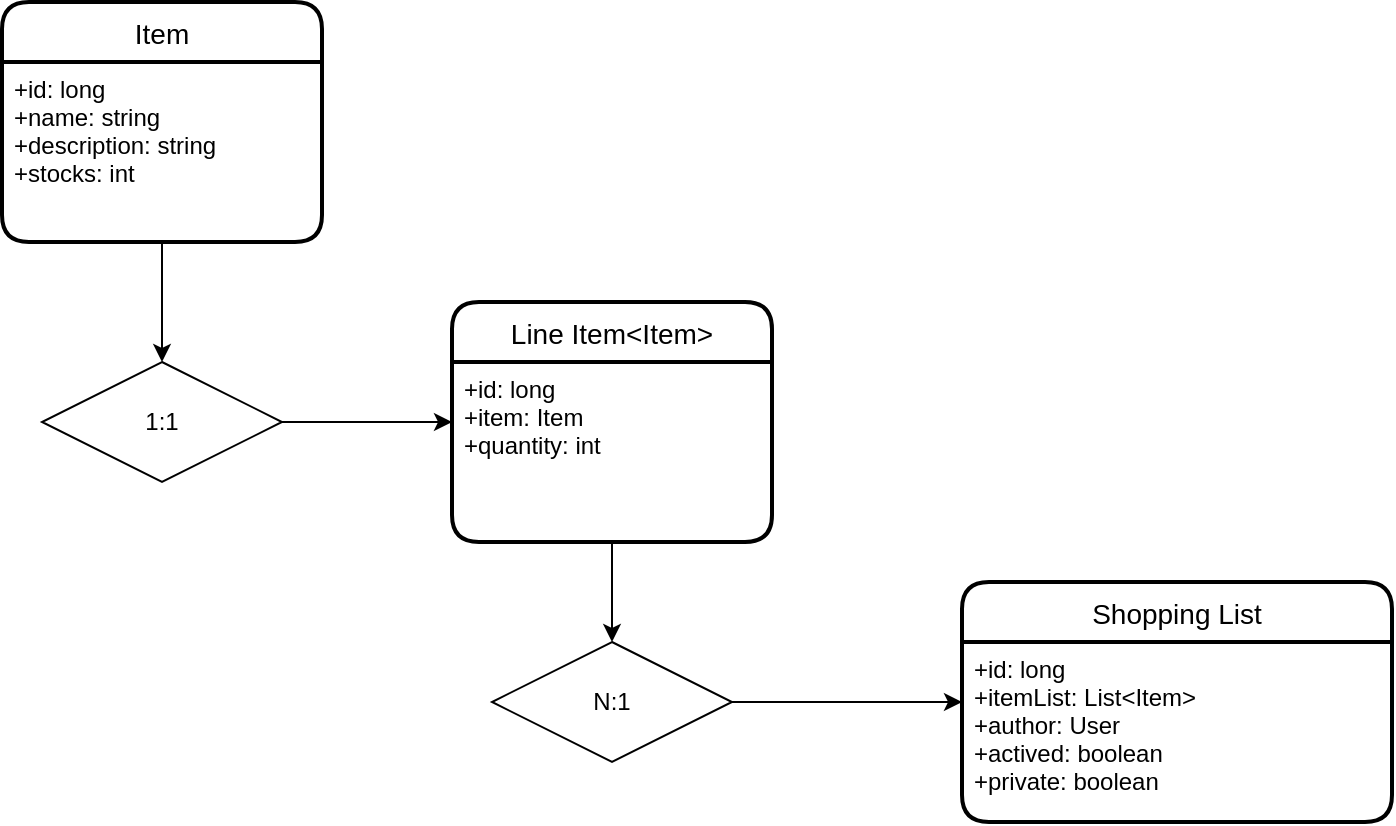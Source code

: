 <mxfile version="16.5.1" type="device"><diagram id="R2lEEEUBdFMjLlhIrx00" name="Page-1"><mxGraphModel dx="1102" dy="1025" grid="1" gridSize="10" guides="1" tooltips="1" connect="1" arrows="1" fold="1" page="1" pageScale="1" pageWidth="850" pageHeight="1100" math="0" shadow="0" extFonts="Permanent Marker^https://fonts.googleapis.com/css?family=Permanent+Marker"><root><mxCell id="0"/><mxCell id="1" parent="0"/><mxCell id="RGnAkdg2kfO1Fm073o7E-1" value="Item" style="swimlane;childLayout=stackLayout;horizontal=1;startSize=30;horizontalStack=0;rounded=1;fontSize=14;fontStyle=0;strokeWidth=2;resizeParent=0;resizeLast=1;shadow=0;dashed=0;align=center;" vertex="1" parent="1"><mxGeometry x="78" y="40" width="160" height="120" as="geometry"/></mxCell><mxCell id="RGnAkdg2kfO1Fm073o7E-2" value="+id: long&#10;+name: string&#10;+description: string&#10;+stocks: int" style="align=left;strokeColor=none;fillColor=none;spacingLeft=4;fontSize=12;verticalAlign=top;resizable=0;rotatable=0;part=1;" vertex="1" parent="RGnAkdg2kfO1Fm073o7E-1"><mxGeometry y="30" width="160" height="90" as="geometry"/></mxCell><mxCell id="RGnAkdg2kfO1Fm073o7E-6" value="Shopping List" style="swimlane;childLayout=stackLayout;horizontal=1;startSize=30;horizontalStack=0;rounded=1;fontSize=14;fontStyle=0;strokeWidth=2;resizeParent=0;resizeLast=1;shadow=0;dashed=0;align=center;" vertex="1" parent="1"><mxGeometry x="558" y="330" width="215" height="120" as="geometry"/></mxCell><mxCell id="RGnAkdg2kfO1Fm073o7E-7" value="+id: long&#10;+itemList: List&lt;Item&gt;&#10;+author: User&#10;+actived: boolean&#10;+private: boolean" style="align=left;strokeColor=none;fillColor=none;spacingLeft=4;fontSize=12;verticalAlign=top;resizable=0;rotatable=0;part=1;" vertex="1" parent="RGnAkdg2kfO1Fm073o7E-6"><mxGeometry y="30" width="215" height="90" as="geometry"/></mxCell><mxCell id="RGnAkdg2kfO1Fm073o7E-28" style="edgeStyle=orthogonalEdgeStyle;rounded=0;orthogonalLoop=1;jettySize=auto;html=1;entryX=0.5;entryY=0;entryDx=0;entryDy=0;" edge="1" parent="1" source="RGnAkdg2kfO1Fm073o7E-14" target="RGnAkdg2kfO1Fm073o7E-27"><mxGeometry relative="1" as="geometry"/></mxCell><mxCell id="RGnAkdg2kfO1Fm073o7E-14" value="Line Item&lt;Item&gt;" style="swimlane;childLayout=stackLayout;horizontal=1;startSize=30;horizontalStack=0;rounded=1;fontSize=14;fontStyle=0;strokeWidth=2;resizeParent=0;resizeLast=1;shadow=0;dashed=0;align=center;" vertex="1" parent="1"><mxGeometry x="303" y="190" width="160" height="120" as="geometry"/></mxCell><mxCell id="RGnAkdg2kfO1Fm073o7E-15" value="+id: long&#10;+item: Item&#10;+quantity: int" style="align=left;strokeColor=none;fillColor=none;spacingLeft=4;fontSize=12;verticalAlign=top;resizable=0;rotatable=0;part=1;" vertex="1" parent="RGnAkdg2kfO1Fm073o7E-14"><mxGeometry y="30" width="160" height="90" as="geometry"/></mxCell><mxCell id="RGnAkdg2kfO1Fm073o7E-26" style="edgeStyle=orthogonalEdgeStyle;rounded=0;orthogonalLoop=1;jettySize=auto;html=1;entryX=0;entryY=0.5;entryDx=0;entryDy=0;" edge="1" parent="1" source="RGnAkdg2kfO1Fm073o7E-24" target="RGnAkdg2kfO1Fm073o7E-14"><mxGeometry relative="1" as="geometry"/></mxCell><mxCell id="RGnAkdg2kfO1Fm073o7E-24" value="1:1" style="shape=rhombus;perimeter=rhombusPerimeter;whiteSpace=wrap;html=1;align=center;" vertex="1" parent="1"><mxGeometry x="98" y="220" width="120" height="60" as="geometry"/></mxCell><mxCell id="RGnAkdg2kfO1Fm073o7E-25" style="edgeStyle=orthogonalEdgeStyle;rounded=0;orthogonalLoop=1;jettySize=auto;html=1;" edge="1" parent="1" source="RGnAkdg2kfO1Fm073o7E-2" target="RGnAkdg2kfO1Fm073o7E-24"><mxGeometry relative="1" as="geometry"/></mxCell><mxCell id="RGnAkdg2kfO1Fm073o7E-30" style="edgeStyle=orthogonalEdgeStyle;rounded=0;orthogonalLoop=1;jettySize=auto;html=1;" edge="1" parent="1" source="RGnAkdg2kfO1Fm073o7E-27" target="RGnAkdg2kfO1Fm073o7E-6"><mxGeometry relative="1" as="geometry"/></mxCell><mxCell id="RGnAkdg2kfO1Fm073o7E-27" value="N:1" style="shape=rhombus;perimeter=rhombusPerimeter;whiteSpace=wrap;html=1;align=center;" vertex="1" parent="1"><mxGeometry x="323" y="360" width="120" height="60" as="geometry"/></mxCell></root></mxGraphModel></diagram></mxfile>